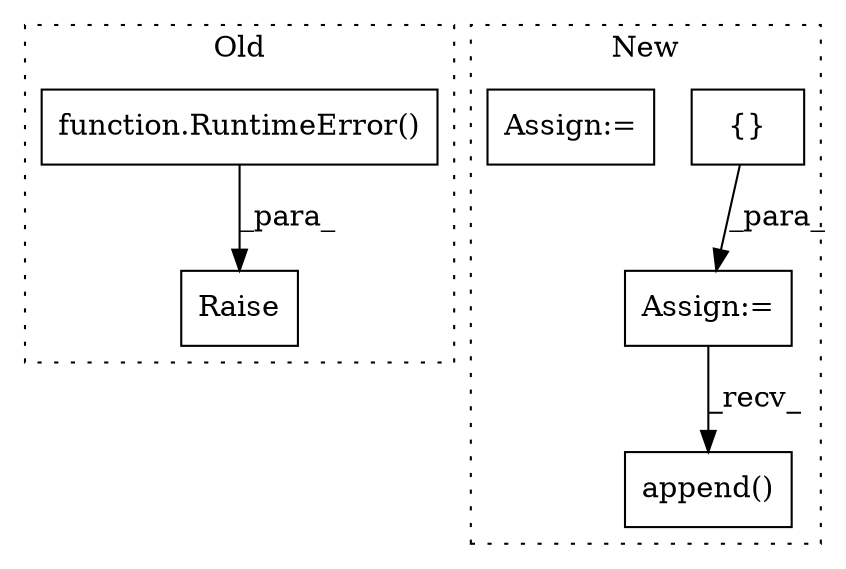 digraph G {
subgraph cluster0 {
1 [label="function.RuntimeError()" a="75" s="16089,16155" l="13,1" shape="box"];
3 [label="Raise" a="91" s="16083" l="6" shape="box"];
label = "Old";
style="dotted";
}
subgraph cluster1 {
2 [label="append()" a="75" s="14835,14850" l="13,1" shape="box"];
4 [label="Assign:=" a="68" s="14372" l="3" shape="box"];
5 [label="{}" a="59" s="14375,14375" l="2,1" shape="box"];
6 [label="Assign:=" a="68" s="14537" l="3" shape="box"];
label = "New";
style="dotted";
}
1 -> 3 [label="_para_"];
4 -> 2 [label="_recv_"];
5 -> 4 [label="_para_"];
}